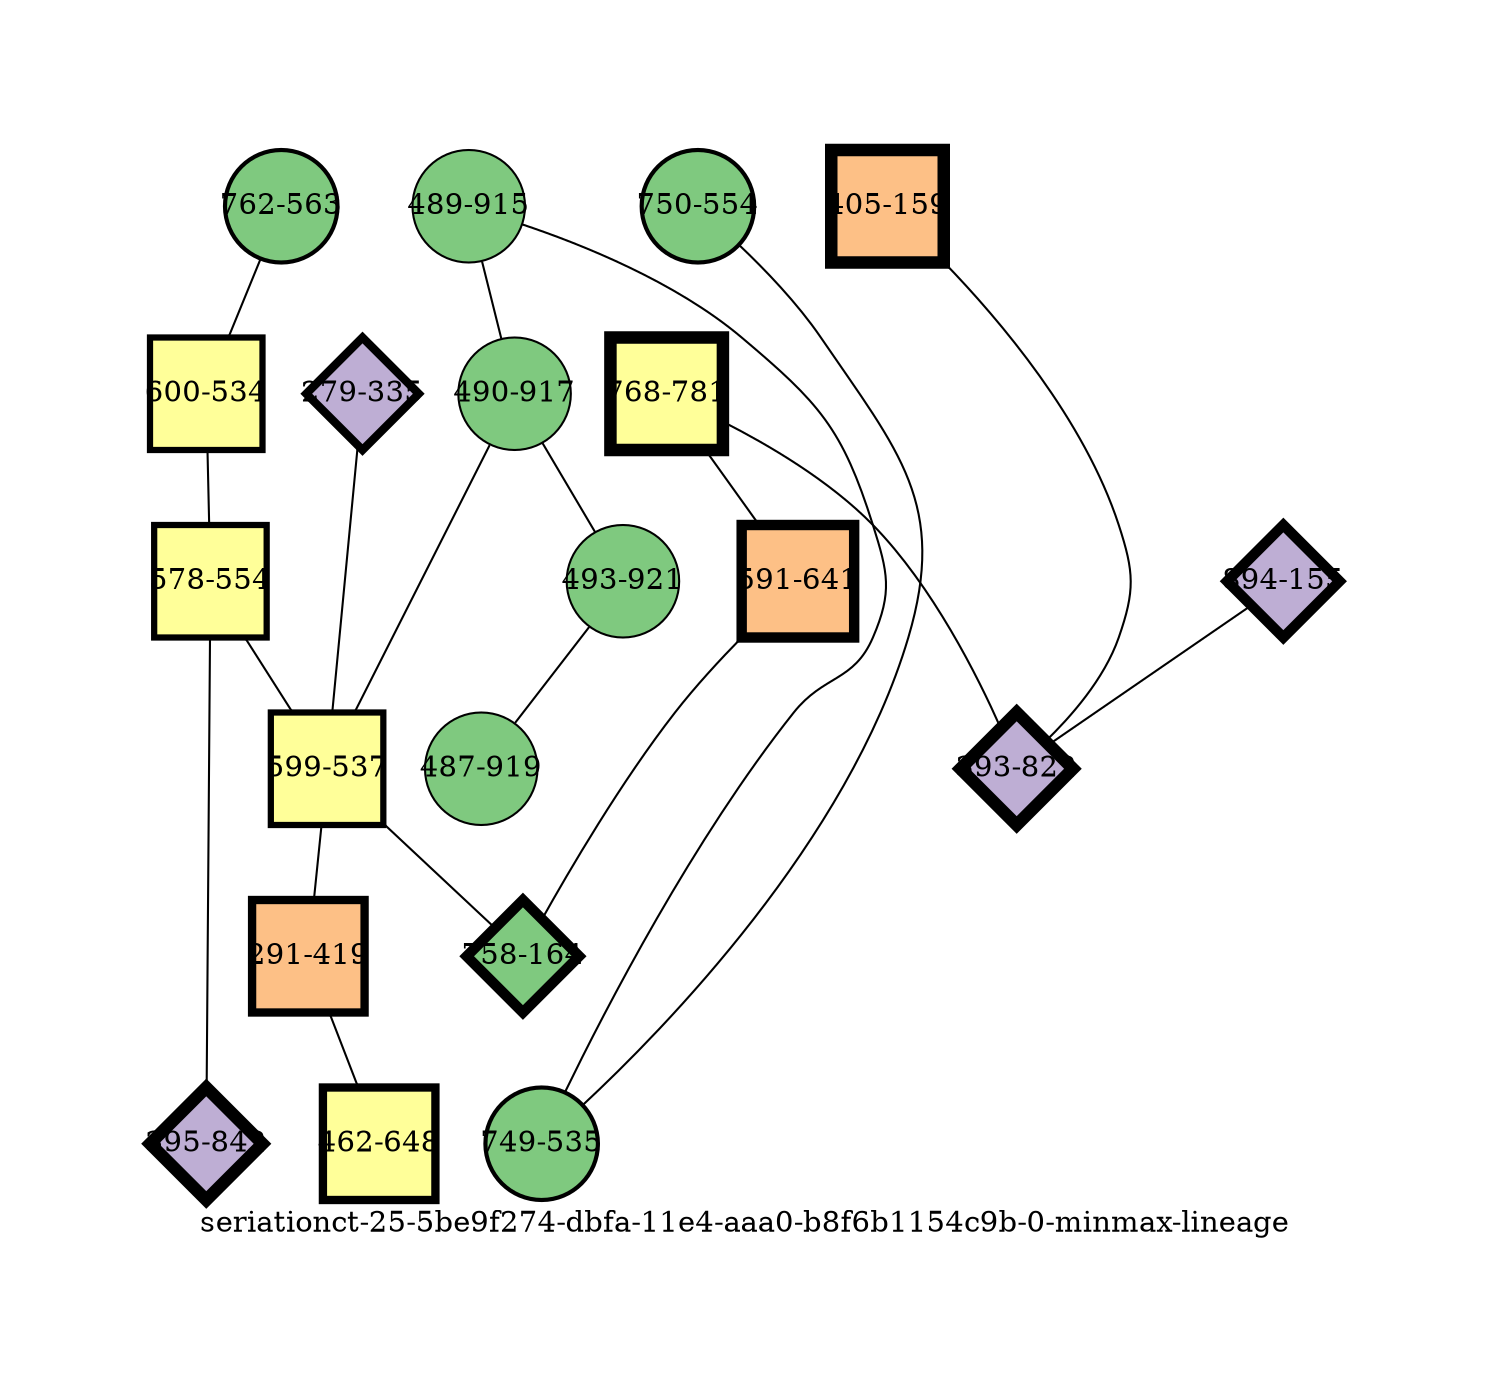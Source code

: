 strict graph "seriationct-25-5be9f274-dbfa-11e4-aaa0-b8f6b1154c9b-0-minmax-lineage" {
labelloc=b;
ratio=auto;
pad="1.0";
label="seriationct-25-5be9f274-dbfa-11e4-aaa0-b8f6b1154c9b-0-minmax-lineage";
node [width="0.75", style=filled, fixedsize=true, height="0.75", shape=circle, label=""];
0 [xCoordinate="781.0", appears_in_slice=6, yCoordinate="768.0", colorscheme=accent6, lineage_id=1, short_label="768-781", label="768-781", shape=square, cluster_id=3, fillcolor=4, size="500.0", id=0, penwidth="6.0"];
1 [xCoordinate="335.0", appears_in_slice=4, yCoordinate="279.0", colorscheme=accent6, lineage_id=2, short_label="279-335", label="279-335", shape=diamond, cluster_id=1, fillcolor=2, size="500.0", id=1, penwidth="4.0"];
2 [xCoordinate="554.0", appears_in_slice=2, yCoordinate="750.0", colorscheme=accent6, lineage_id=0, short_label="750-554", label="750-554", shape=circle, cluster_id=0, fillcolor=1, size="500.0", id=2, penwidth="2.0"];
3 [xCoordinate="563.0", appears_in_slice=2, yCoordinate="762.0", colorscheme=accent6, lineage_id=0, short_label="762-563", label="762-563", shape=circle, cluster_id=0, fillcolor=1, size="500.0", id=19, penwidth="2.0"];
4 [xCoordinate="641.0", appears_in_slice=5, yCoordinate="591.0", colorscheme=accent6, lineage_id=1, short_label="591-641", label="591-641", shape=square, cluster_id=2, fillcolor=3, size="500.0", id=4, penwidth="5.0"];
5 [xCoordinate="915.0", appears_in_slice=1, yCoordinate="489.0", colorscheme=accent6, lineage_id=0, short_label="489-915", label="489-915", shape=circle, cluster_id=0, fillcolor=1, size="500.0", id=5, penwidth="1.0"];
6 [xCoordinate="159.0", appears_in_slice=6, yCoordinate="405.0", colorscheme=accent6, lineage_id=1, short_label="405-159", label="405-159", shape=square, cluster_id=2, fillcolor=3, size="500.0", id=7, penwidth="6.0"];
7 [xCoordinate="534.0", appears_in_slice=3, yCoordinate="600.0", colorscheme=accent6, lineage_id=1, short_label="600-534", label="600-534", shape=square, cluster_id=3, fillcolor=4, size="500.0", id=8, penwidth="3.0"];
8 [xCoordinate="554.0", appears_in_slice=3, yCoordinate="578.0", colorscheme=accent6, lineage_id=1, short_label="578-554", label="578-554", shape=square, cluster_id=3, fillcolor=4, size="500.0", id=9, penwidth="3.0"];
9 [xCoordinate="917.0", appears_in_slice=1, yCoordinate="490.0", colorscheme=accent6, lineage_id=0, short_label="490-917", label="490-917", shape=circle, cluster_id=0, fillcolor=1, size="500.0", id=10, penwidth="1.0"];
10 [xCoordinate="537.0", appears_in_slice=3, yCoordinate="599.0", colorscheme=accent6, lineage_id=1, short_label="599-537", label="599-537", shape=square, cluster_id=3, fillcolor=4, size="500.0", id=11, penwidth="3.0"];
11 [xCoordinate="164.0", appears_in_slice=5, yCoordinate="758.0", colorscheme=accent6, lineage_id=2, short_label="758-164", label="758-164", shape=diamond, cluster_id=0, fillcolor=1, size="500.0", id=12, penwidth="5.0"];
12 [xCoordinate="155.0", appears_in_slice=5, yCoordinate="894.0", colorscheme=accent6, lineage_id=2, short_label="894-155", label="894-155", shape=diamond, cluster_id=1, fillcolor=2, size="500.0", id=13, penwidth="5.0"];
13 [xCoordinate="842.0", appears_in_slice=6, yCoordinate="395.0", colorscheme=accent6, lineage_id=2, short_label="395-842", label="395-842", shape=diamond, cluster_id=1, fillcolor=2, size="500.0", id=6, penwidth="6.0"];
14 [xCoordinate="419.0", appears_in_slice=4, yCoordinate="291.0", colorscheme=accent6, lineage_id=1, short_label="291-419", label="291-419", shape=square, cluster_id=2, fillcolor=3, size="500.0", id=16, penwidth="4.0"];
15 [xCoordinate="921.0", appears_in_slice=1, yCoordinate="493.0", colorscheme=accent6, lineage_id=0, short_label="493-921", label="493-921", shape=circle, cluster_id=0, fillcolor=1, size="500.0", id=14, penwidth="1.0"];
16 [xCoordinate="919.0", appears_in_slice=1, yCoordinate="487.0", colorscheme=accent6, lineage_id=0, short_label="487-919", label="487-919", shape=circle, cluster_id=0, fillcolor=1, size="500.0", id=15, penwidth="1.0"];
17 [xCoordinate="648.0", appears_in_slice=4, yCoordinate="462.0", colorscheme=accent6, lineage_id=1, short_label="462-648", label="462-648", shape=square, cluster_id=3, fillcolor=4, size="500.0", id=18, penwidth="4.0"];
18 [xCoordinate="535.0", appears_in_slice=2, yCoordinate="749.0", colorscheme=accent6, lineage_id=0, short_label="749-535", label="749-535", shape=circle, cluster_id=0, fillcolor=1, size="500.0", id=17, penwidth="2.0"];
19 [xCoordinate="822.0", appears_in_slice=6, yCoordinate="393.0", colorscheme=accent6, lineage_id=2, short_label="393-822", label="393-822", shape=diamond, cluster_id=1, fillcolor=2, size="500.0", id=3, penwidth="6.0"];
0 -- 19  [inverseweight="17.6998081351", weight="0.0564977875673"];
0 -- 4  [inverseweight="2.84550588543", weight="0.351431358874"];
1 -- 10  [inverseweight="3.19373110964", weight="0.313113397989"];
2 -- 18  [inverseweight="18.8712839024", weight="0.052990565198"];
3 -- 7  [inverseweight="1.30240134123", weight="0.767812477106"];
4 -- 11  [inverseweight="1.85360712589", weight="0.539488646776"];
5 -- 9  [inverseweight="1.75374913871", weight="0.570206979964"];
5 -- 18  [inverseweight="3.67607311047", weight="0.272029410175"];
6 -- 19  [inverseweight="3.77705563647", weight="0.264756491894"];
7 -- 8  [inverseweight="2.16156729985", weight="0.462627279784"];
8 -- 10  [inverseweight="2.35034665469", weight="0.425469152818"];
8 -- 13  [inverseweight="1.18046725153", weight="0.847122187173"];
9 -- 10  [inverseweight="1.82290034846", weight="0.548576339264"];
9 -- 15  [inverseweight="13.4498048447", weight="0.0743505211818"];
10 -- 11  [inverseweight="2.26851287836", weight="0.440817422523"];
10 -- 14  [inverseweight="1.25342811346", weight="0.797812007932"];
12 -- 19  [inverseweight="4.68621878719", weight="0.213391658694"];
14 -- 17  [inverseweight="42.5628265379", weight="0.0234946802489"];
15 -- 16  [inverseweight="65.6532164299", weight="0.0152315462117"];
}
